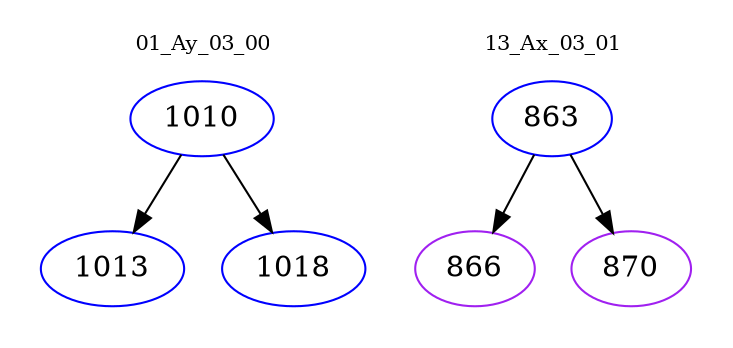 digraph{
subgraph cluster_0 {
color = white
label = "01_Ay_03_00";
fontsize=10;
T0_1010 [label="1010", color="blue"]
T0_1010 -> T0_1013 [color="black"]
T0_1013 [label="1013", color="blue"]
T0_1010 -> T0_1018 [color="black"]
T0_1018 [label="1018", color="blue"]
}
subgraph cluster_1 {
color = white
label = "13_Ax_03_01";
fontsize=10;
T1_863 [label="863", color="blue"]
T1_863 -> T1_866 [color="black"]
T1_866 [label="866", color="purple"]
T1_863 -> T1_870 [color="black"]
T1_870 [label="870", color="purple"]
}
}
